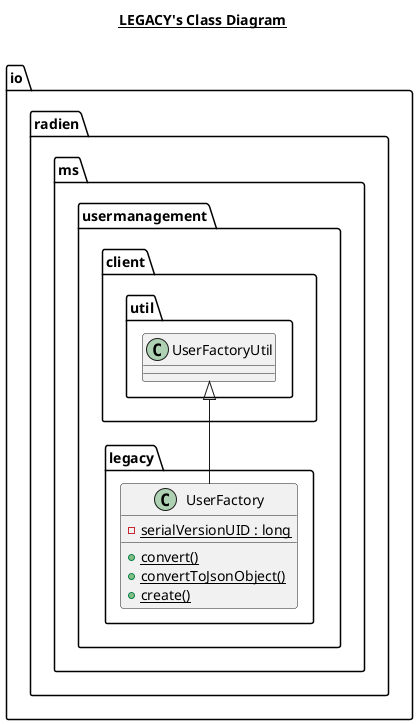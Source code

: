 @startuml

title __LEGACY's Class Diagram__\n

  namespace io.radien.ms.usermanagement {
    namespace legacy {
      class io.radien.ms.usermanagement.legacy.UserFactory {
          {static} - serialVersionUID : long
          {static} + convert()
          {static} + convertToJsonObject()
          {static} + create()
      }
    }
  }
  

  io.radien.ms.usermanagement.legacy.UserFactory -up-|> io.radien.ms.usermanagement.client.util.UserFactoryUtil


 

@enduml
